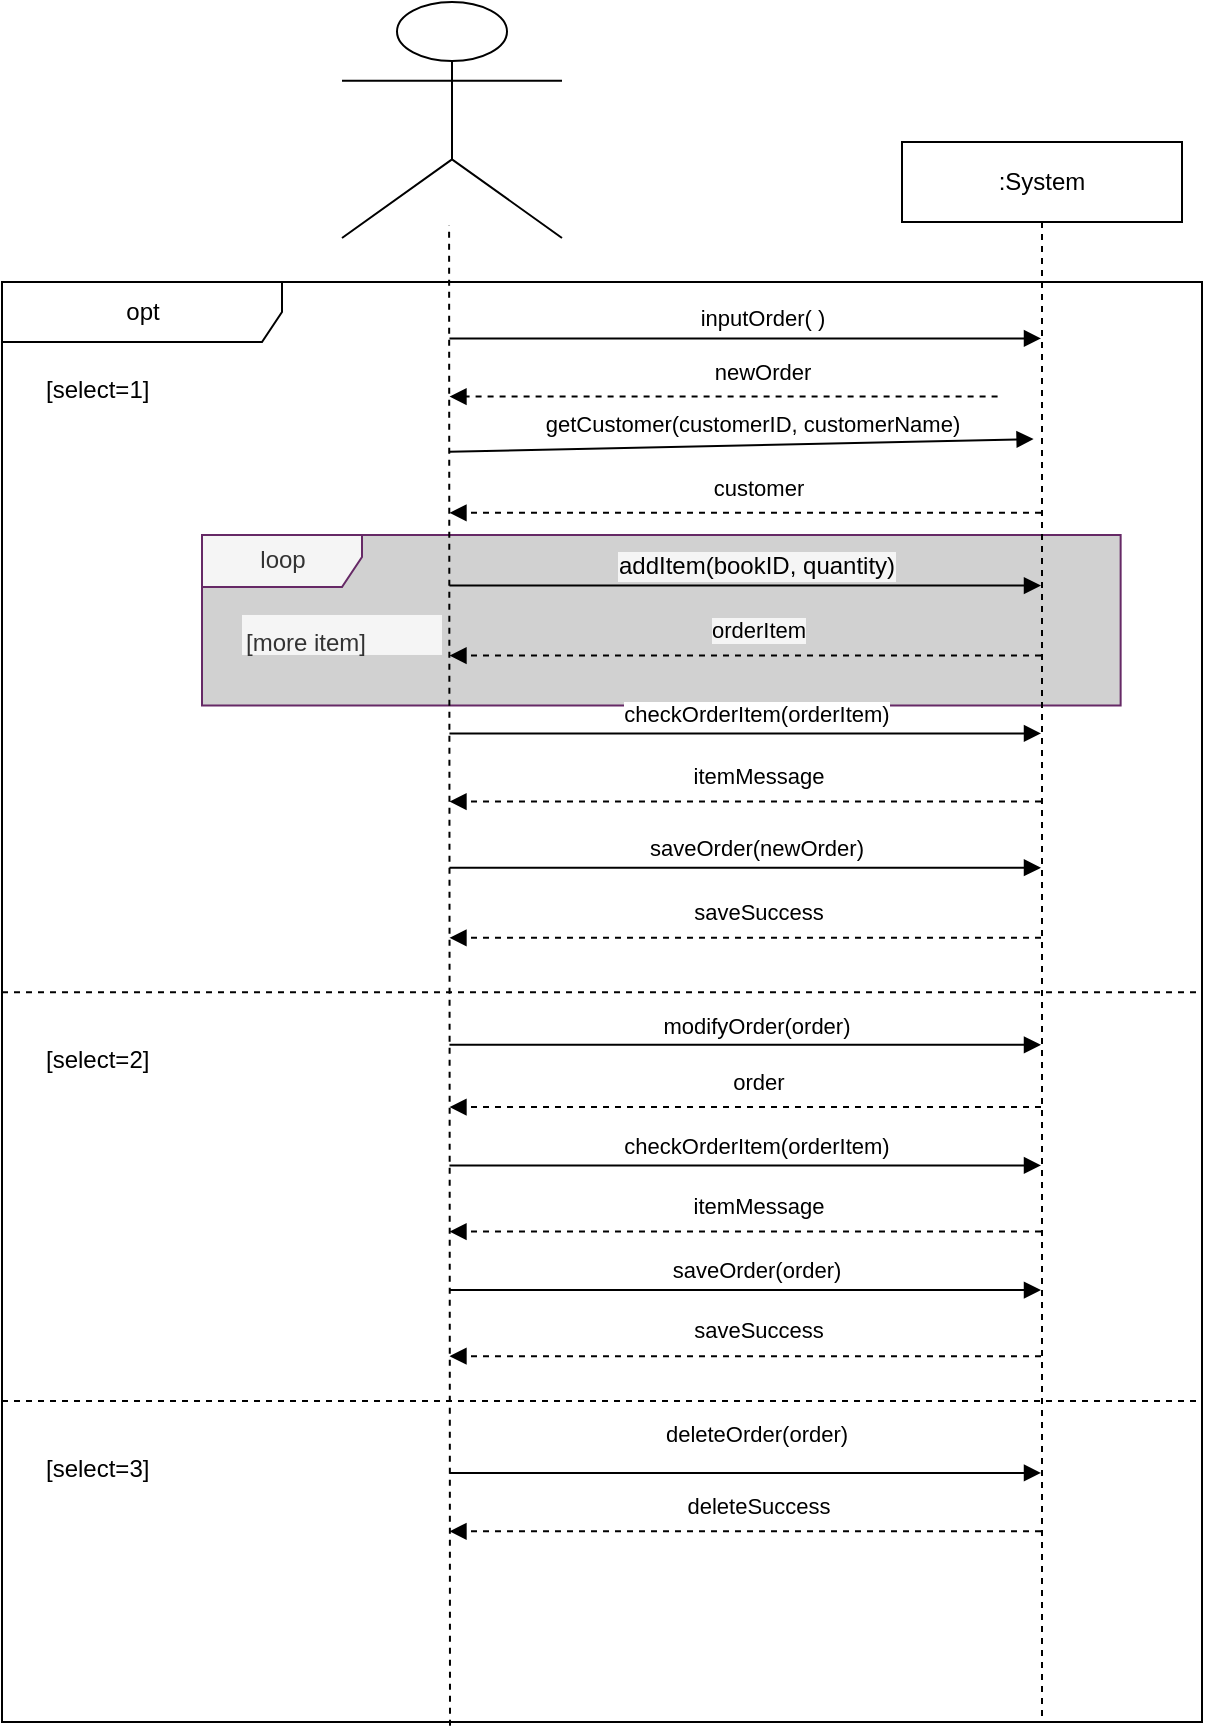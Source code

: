 <mxfile version="19.0.2" type="github">
  <diagram id="mJXMngCn8U6e5huGNDnx" name="第1頁">
    <mxGraphModel dx="1422" dy="762" grid="1" gridSize="10" guides="1" tooltips="1" connect="1" arrows="1" fold="1" page="1" pageScale="1" pageWidth="827" pageHeight="1169" math="0" shadow="0">
      <root>
        <mxCell id="0" />
        <mxCell id="1" parent="0" />
        <mxCell id="FuBq1wFrqD6DEQ1ZKTnT-1" value="opt" style="shape=umlFrame;tabWidth=110;tabHeight=30;tabPosition=left;html=1;boundedLbl=1;labelInHeader=1;width=140;height=30;swimlaneFillColor=none;" parent="1" vertex="1">
          <mxGeometry x="180" y="840" width="600" height="720" as="geometry" />
        </mxCell>
        <mxCell id="FuBq1wFrqD6DEQ1ZKTnT-2" value="loop" style="shape=umlFrame;tabWidth=110;tabHeight=30;tabPosition=left;html=1;boundedLbl=1;labelInHeader=1;width=80;height=26;fillColor=#f5f5f5;fontColor=#333333;strokeColor=#662966;swimlaneFillColor=#D1D1D1;" parent="FuBq1wFrqD6DEQ1ZKTnT-1" vertex="1">
          <mxGeometry x="100" y="126.491" width="459.32" height="85.274" as="geometry" />
        </mxCell>
        <mxCell id="FuBq1wFrqD6DEQ1ZKTnT-3" value="[more item]" style="text;fillColor=#f5f5f5;fontColor=#333333;strokeColor=none;" parent="FuBq1wFrqD6DEQ1ZKTnT-2" vertex="1">
          <mxGeometry width="100" height="20" relative="1" as="geometry">
            <mxPoint x="20" y="40" as="offset" />
          </mxGeometry>
        </mxCell>
        <mxCell id="FuBq1wFrqD6DEQ1ZKTnT-4" value="[select=1]" style="text" parent="FuBq1wFrqD6DEQ1ZKTnT-1" vertex="1">
          <mxGeometry width="100" height="20" relative="1" as="geometry">
            <mxPoint x="20" y="40" as="offset" />
          </mxGeometry>
        </mxCell>
        <mxCell id="FuBq1wFrqD6DEQ1ZKTnT-5" value="[select=2]" style="line;strokeWidth=1;dashed=1;labelPosition=center;verticalLabelPosition=bottom;align=left;verticalAlign=top;spacingLeft=20;spacingTop=15;" parent="FuBq1wFrqD6DEQ1ZKTnT-1" vertex="1">
          <mxGeometry y="350.27" width="600" height="9.73" as="geometry" />
        </mxCell>
        <mxCell id="FuBq1wFrqD6DEQ1ZKTnT-6" value="[select=3]" style="line;strokeWidth=1;dashed=1;labelPosition=center;verticalLabelPosition=bottom;align=left;verticalAlign=top;spacingLeft=20;spacingTop=15;" parent="FuBq1wFrqD6DEQ1ZKTnT-1" vertex="1">
          <mxGeometry y="554.595" width="600" height="9.73" as="geometry" />
        </mxCell>
        <mxCell id="FuBq1wFrqD6DEQ1ZKTnT-7" value="" style="endArrow=none;startArrow=none;endFill=0;startFill=0;endSize=8;html=1;verticalAlign=bottom;dashed=1;labelBackgroundColor=none;rounded=0;" parent="FuBq1wFrqD6DEQ1ZKTnT-1" edge="1">
          <mxGeometry x="-0.5" y="50" width="160" relative="1" as="geometry">
            <mxPoint x="224" y="721.925" as="sourcePoint" />
            <mxPoint x="223.552" y="-28.235" as="targetPoint" />
            <mxPoint as="offset" />
          </mxGeometry>
        </mxCell>
        <mxCell id="FuBq1wFrqD6DEQ1ZKTnT-8" value="" style="html=1;verticalAlign=bottom;labelBackgroundColor=none;endArrow=block;endFill=1;rounded=0;" parent="FuBq1wFrqD6DEQ1ZKTnT-1" target="FuBq1wFrqD6DEQ1ZKTnT-45" edge="1">
          <mxGeometry width="160" relative="1" as="geometry">
            <mxPoint x="223.729" y="28.216" as="sourcePoint" />
            <mxPoint x="497.797" y="27.758" as="targetPoint" />
          </mxGeometry>
        </mxCell>
        <mxCell id="FuBq1wFrqD6DEQ1ZKTnT-9" value="inputOrder( )" style="edgeLabel;html=1;align=center;verticalAlign=middle;resizable=0;points=[];" parent="FuBq1wFrqD6DEQ1ZKTnT-8" vertex="1" connectable="0">
          <mxGeometry x="0.15" y="4" relative="1" as="geometry">
            <mxPoint x="-14" y="-6" as="offset" />
          </mxGeometry>
        </mxCell>
        <mxCell id="FuBq1wFrqD6DEQ1ZKTnT-10" value="" style="html=1;verticalAlign=bottom;labelBackgroundColor=none;endArrow=block;endFill=1;dashed=1;rounded=0;" parent="FuBq1wFrqD6DEQ1ZKTnT-1" edge="1">
          <mxGeometry width="160" relative="1" as="geometry">
            <mxPoint x="497.797" y="57.272" as="sourcePoint" />
            <mxPoint x="223.729" y="57.272" as="targetPoint" />
          </mxGeometry>
        </mxCell>
        <mxCell id="FuBq1wFrqD6DEQ1ZKTnT-11" value="newOrder" style="edgeLabel;html=1;align=center;verticalAlign=middle;resizable=0;points=[];" parent="FuBq1wFrqD6DEQ1ZKTnT-10" vertex="1" connectable="0">
          <mxGeometry x="-0.128" relative="1" as="geometry">
            <mxPoint x="1" y="-13" as="offset" />
          </mxGeometry>
        </mxCell>
        <mxCell id="FuBq1wFrqD6DEQ1ZKTnT-12" value="" style="html=1;verticalAlign=bottom;labelBackgroundColor=none;endArrow=block;endFill=1;rounded=0;entryX=0.47;entryY=0.188;entryDx=0;entryDy=0;entryPerimeter=0;" parent="FuBq1wFrqD6DEQ1ZKTnT-1" target="FuBq1wFrqD6DEQ1ZKTnT-45" edge="1">
          <mxGeometry width="160" relative="1" as="geometry">
            <mxPoint x="223.729" y="84.935" as="sourcePoint" />
            <mxPoint x="497.797" y="84.935" as="targetPoint" />
          </mxGeometry>
        </mxCell>
        <mxCell id="FuBq1wFrqD6DEQ1ZKTnT-13" value="getCustomer(customerID, customerName)" style="edgeLabel;html=1;align=center;verticalAlign=middle;resizable=0;points=[];" parent="FuBq1wFrqD6DEQ1ZKTnT-12" vertex="1" connectable="0">
          <mxGeometry x="0.15" y="4" relative="1" as="geometry">
            <mxPoint x="-17" y="-6" as="offset" />
          </mxGeometry>
        </mxCell>
        <mxCell id="FuBq1wFrqD6DEQ1ZKTnT-14" value="" style="html=1;verticalAlign=bottom;labelBackgroundColor=none;endArrow=block;endFill=1;dashed=1;rounded=0;" parent="FuBq1wFrqD6DEQ1ZKTnT-1" source="FuBq1wFrqD6DEQ1ZKTnT-45" edge="1">
          <mxGeometry width="160" relative="1" as="geometry">
            <mxPoint x="497.797" y="115.421" as="sourcePoint" />
            <mxPoint x="223.729" y="115.421" as="targetPoint" />
          </mxGeometry>
        </mxCell>
        <mxCell id="FuBq1wFrqD6DEQ1ZKTnT-15" value="customer" style="edgeLabel;html=1;align=center;verticalAlign=middle;resizable=0;points=[];fontSize=11;" parent="FuBq1wFrqD6DEQ1ZKTnT-14" vertex="1" connectable="0">
          <mxGeometry x="-0.128" relative="1" as="geometry">
            <mxPoint x="-13" y="-13" as="offset" />
          </mxGeometry>
        </mxCell>
        <mxCell id="FuBq1wFrqD6DEQ1ZKTnT-16" value="" style="html=1;verticalAlign=bottom;labelBackgroundColor=none;endArrow=block;endFill=1;rounded=0;" parent="FuBq1wFrqD6DEQ1ZKTnT-1" target="FuBq1wFrqD6DEQ1ZKTnT-45" edge="1">
          <mxGeometry width="160" relative="1" as="geometry">
            <mxPoint x="223.729" y="151.788" as="sourcePoint" />
            <mxPoint x="497.797" y="151.788" as="targetPoint" />
          </mxGeometry>
        </mxCell>
        <mxCell id="FuBq1wFrqD6DEQ1ZKTnT-17" value="addItem(bookID, quantity)" style="edgeLabel;html=1;align=center;verticalAlign=middle;resizable=0;points=[];labelBackgroundColor=#F5F5F5;fontSize=12;" parent="FuBq1wFrqD6DEQ1ZKTnT-16" vertex="1" connectable="0">
          <mxGeometry x="0.15" y="4" relative="1" as="geometry">
            <mxPoint x="-17" y="-6" as="offset" />
          </mxGeometry>
        </mxCell>
        <mxCell id="FuBq1wFrqD6DEQ1ZKTnT-18" value="" style="html=1;verticalAlign=bottom;labelBackgroundColor=none;endArrow=block;endFill=1;dashed=1;rounded=0;" parent="FuBq1wFrqD6DEQ1ZKTnT-1" source="FuBq1wFrqD6DEQ1ZKTnT-45" edge="1">
          <mxGeometry width="160" relative="1" as="geometry">
            <mxPoint x="497.797" y="186.808" as="sourcePoint" />
            <mxPoint x="223.729" y="186.808" as="targetPoint" />
          </mxGeometry>
        </mxCell>
        <mxCell id="FuBq1wFrqD6DEQ1ZKTnT-19" value="orderItem" style="edgeLabel;html=1;align=center;verticalAlign=middle;resizable=0;points=[];labelBackgroundColor=#F5F5F5;" parent="FuBq1wFrqD6DEQ1ZKTnT-18" vertex="1" connectable="0">
          <mxGeometry x="-0.128" relative="1" as="geometry">
            <mxPoint x="-13" y="-13" as="offset" />
          </mxGeometry>
        </mxCell>
        <mxCell id="FuBq1wFrqD6DEQ1ZKTnT-20" value="" style="html=1;verticalAlign=bottom;labelBackgroundColor=none;endArrow=block;endFill=1;rounded=0;" parent="FuBq1wFrqD6DEQ1ZKTnT-1" target="FuBq1wFrqD6DEQ1ZKTnT-45" edge="1">
          <mxGeometry width="160" relative="1" as="geometry">
            <mxPoint x="223.729" y="225.734" as="sourcePoint" />
            <mxPoint x="497.797" y="225.734" as="targetPoint" />
          </mxGeometry>
        </mxCell>
        <mxCell id="FuBq1wFrqD6DEQ1ZKTnT-21" value="checkOrderItem(orderItem)" style="edgeLabel;html=1;align=center;verticalAlign=middle;resizable=0;points=[];" parent="FuBq1wFrqD6DEQ1ZKTnT-20" vertex="1" connectable="0">
          <mxGeometry x="0.15" y="4" relative="1" as="geometry">
            <mxPoint x="-17" y="-6" as="offset" />
          </mxGeometry>
        </mxCell>
        <mxCell id="FuBq1wFrqD6DEQ1ZKTnT-22" value="" style="html=1;verticalAlign=bottom;labelBackgroundColor=none;endArrow=block;endFill=1;dashed=1;rounded=0;" parent="FuBq1wFrqD6DEQ1ZKTnT-1" source="FuBq1wFrqD6DEQ1ZKTnT-45" edge="1">
          <mxGeometry width="160" relative="1" as="geometry">
            <mxPoint x="497.797" y="259.781" as="sourcePoint" />
            <mxPoint x="223.729" y="259.781" as="targetPoint" />
          </mxGeometry>
        </mxCell>
        <mxCell id="FuBq1wFrqD6DEQ1ZKTnT-23" value="itemMessage" style="edgeLabel;html=1;align=center;verticalAlign=middle;resizable=0;points=[];" parent="FuBq1wFrqD6DEQ1ZKTnT-22" vertex="1" connectable="0">
          <mxGeometry x="-0.128" relative="1" as="geometry">
            <mxPoint x="-13" y="-13" as="offset" />
          </mxGeometry>
        </mxCell>
        <mxCell id="FuBq1wFrqD6DEQ1ZKTnT-24" value="" style="html=1;verticalAlign=bottom;labelBackgroundColor=none;endArrow=block;endFill=1;rounded=0;" parent="FuBq1wFrqD6DEQ1ZKTnT-1" target="FuBq1wFrqD6DEQ1ZKTnT-45" edge="1">
          <mxGeometry width="160" relative="1" as="geometry">
            <mxPoint x="223.729" y="292.869" as="sourcePoint" />
            <mxPoint x="497.797" y="292.869" as="targetPoint" />
          </mxGeometry>
        </mxCell>
        <mxCell id="FuBq1wFrqD6DEQ1ZKTnT-25" value="saveOrder(newOrder)" style="edgeLabel;html=1;align=center;verticalAlign=middle;resizable=0;points=[];" parent="FuBq1wFrqD6DEQ1ZKTnT-24" vertex="1" connectable="0">
          <mxGeometry x="0.15" y="4" relative="1" as="geometry">
            <mxPoint x="-17" y="-6" as="offset" />
          </mxGeometry>
        </mxCell>
        <mxCell id="FuBq1wFrqD6DEQ1ZKTnT-26" value="" style="html=1;verticalAlign=bottom;labelBackgroundColor=none;endArrow=block;endFill=1;dashed=1;rounded=0;" parent="FuBq1wFrqD6DEQ1ZKTnT-1" source="FuBq1wFrqD6DEQ1ZKTnT-45" edge="1">
          <mxGeometry width="160" relative="1" as="geometry">
            <mxPoint x="497.797" y="327.889" as="sourcePoint" />
            <mxPoint x="223.729" y="327.889" as="targetPoint" />
          </mxGeometry>
        </mxCell>
        <mxCell id="FuBq1wFrqD6DEQ1ZKTnT-27" value="saveSuccess" style="edgeLabel;html=1;align=center;verticalAlign=middle;resizable=0;points=[];" parent="FuBq1wFrqD6DEQ1ZKTnT-26" vertex="1" connectable="0">
          <mxGeometry x="-0.128" relative="1" as="geometry">
            <mxPoint x="-13" y="-13" as="offset" />
          </mxGeometry>
        </mxCell>
        <mxCell id="FuBq1wFrqD6DEQ1ZKTnT-28" value="" style="html=1;verticalAlign=bottom;labelBackgroundColor=none;endArrow=block;endFill=1;rounded=0;" parent="FuBq1wFrqD6DEQ1ZKTnT-1" target="FuBq1wFrqD6DEQ1ZKTnT-45" edge="1">
          <mxGeometry width="160" relative="1" as="geometry">
            <mxPoint x="223.729" y="381.409" as="sourcePoint" />
            <mxPoint x="497.797" y="381.409" as="targetPoint" />
          </mxGeometry>
        </mxCell>
        <mxCell id="FuBq1wFrqD6DEQ1ZKTnT-29" value="modifyOrder(order)" style="edgeLabel;html=1;align=center;verticalAlign=middle;resizable=0;points=[];" parent="FuBq1wFrqD6DEQ1ZKTnT-28" vertex="1" connectable="0">
          <mxGeometry x="0.15" y="4" relative="1" as="geometry">
            <mxPoint x="-17" y="-6" as="offset" />
          </mxGeometry>
        </mxCell>
        <mxCell id="FuBq1wFrqD6DEQ1ZKTnT-30" value="" style="html=1;verticalAlign=bottom;labelBackgroundColor=none;endArrow=block;endFill=1;dashed=1;rounded=0;" parent="FuBq1wFrqD6DEQ1ZKTnT-1" source="FuBq1wFrqD6DEQ1ZKTnT-45" edge="1">
          <mxGeometry width="160" relative="1" as="geometry">
            <mxPoint x="497.797" y="412.538" as="sourcePoint" />
            <mxPoint x="223.729" y="412.538" as="targetPoint" />
          </mxGeometry>
        </mxCell>
        <mxCell id="FuBq1wFrqD6DEQ1ZKTnT-31" value="order" style="edgeLabel;html=1;align=center;verticalAlign=middle;resizable=0;points=[];" parent="FuBq1wFrqD6DEQ1ZKTnT-30" vertex="1" connectable="0">
          <mxGeometry x="-0.128" relative="1" as="geometry">
            <mxPoint x="-13" y="-13" as="offset" />
          </mxGeometry>
        </mxCell>
        <mxCell id="FuBq1wFrqD6DEQ1ZKTnT-32" value="" style="html=1;verticalAlign=bottom;labelBackgroundColor=none;endArrow=block;endFill=1;rounded=0;" parent="FuBq1wFrqD6DEQ1ZKTnT-1" target="FuBq1wFrqD6DEQ1ZKTnT-45" edge="1">
          <mxGeometry width="160" relative="1" as="geometry">
            <mxPoint x="223.729" y="441.734" as="sourcePoint" />
            <mxPoint x="497.797" y="441.734" as="targetPoint" />
          </mxGeometry>
        </mxCell>
        <mxCell id="FuBq1wFrqD6DEQ1ZKTnT-33" value="checkOrderItem(orderItem)" style="edgeLabel;html=1;align=center;verticalAlign=middle;resizable=0;points=[];" parent="FuBq1wFrqD6DEQ1ZKTnT-32" vertex="1" connectable="0">
          <mxGeometry x="0.15" y="4" relative="1" as="geometry">
            <mxPoint x="-17" y="-6" as="offset" />
          </mxGeometry>
        </mxCell>
        <mxCell id="FuBq1wFrqD6DEQ1ZKTnT-34" value="" style="html=1;verticalAlign=bottom;labelBackgroundColor=none;endArrow=block;endFill=1;dashed=1;rounded=0;" parent="FuBq1wFrqD6DEQ1ZKTnT-1" source="FuBq1wFrqD6DEQ1ZKTnT-45" edge="1">
          <mxGeometry width="160" relative="1" as="geometry">
            <mxPoint x="497.797" y="474.808" as="sourcePoint" />
            <mxPoint x="223.729" y="474.808" as="targetPoint" />
          </mxGeometry>
        </mxCell>
        <mxCell id="FuBq1wFrqD6DEQ1ZKTnT-35" value="itemMessage" style="edgeLabel;html=1;align=center;verticalAlign=middle;resizable=0;points=[];" parent="FuBq1wFrqD6DEQ1ZKTnT-34" vertex="1" connectable="0">
          <mxGeometry x="-0.128" relative="1" as="geometry">
            <mxPoint x="-13" y="-13" as="offset" />
          </mxGeometry>
        </mxCell>
        <mxCell id="FuBq1wFrqD6DEQ1ZKTnT-36" value="" style="html=1;verticalAlign=bottom;labelBackgroundColor=none;endArrow=block;endFill=1;rounded=0;" parent="FuBq1wFrqD6DEQ1ZKTnT-1" target="FuBq1wFrqD6DEQ1ZKTnT-45" edge="1">
          <mxGeometry width="160" relative="1" as="geometry">
            <mxPoint x="223.729" y="504.004" as="sourcePoint" />
            <mxPoint x="497.797" y="504.004" as="targetPoint" />
          </mxGeometry>
        </mxCell>
        <mxCell id="FuBq1wFrqD6DEQ1ZKTnT-37" value="saveOrder(order)" style="edgeLabel;html=1;align=center;verticalAlign=middle;resizable=0;points=[];" parent="FuBq1wFrqD6DEQ1ZKTnT-36" vertex="1" connectable="0">
          <mxGeometry x="0.15" y="4" relative="1" as="geometry">
            <mxPoint x="-17" y="-6" as="offset" />
          </mxGeometry>
        </mxCell>
        <mxCell id="FuBq1wFrqD6DEQ1ZKTnT-38" value="" style="html=1;verticalAlign=bottom;labelBackgroundColor=none;endArrow=block;endFill=1;dashed=1;rounded=0;" parent="FuBq1wFrqD6DEQ1ZKTnT-1" source="FuBq1wFrqD6DEQ1ZKTnT-45" edge="1">
          <mxGeometry width="160" relative="1" as="geometry">
            <mxPoint x="497.797" y="537.079" as="sourcePoint" />
            <mxPoint x="223.729" y="537.079" as="targetPoint" />
          </mxGeometry>
        </mxCell>
        <mxCell id="FuBq1wFrqD6DEQ1ZKTnT-39" value="saveSuccess" style="edgeLabel;html=1;align=center;verticalAlign=middle;resizable=0;points=[];" parent="FuBq1wFrqD6DEQ1ZKTnT-38" vertex="1" connectable="0">
          <mxGeometry x="-0.128" relative="1" as="geometry">
            <mxPoint x="-13" y="-13" as="offset" />
          </mxGeometry>
        </mxCell>
        <mxCell id="FuBq1wFrqD6DEQ1ZKTnT-40" value="" style="html=1;verticalAlign=bottom;labelBackgroundColor=none;endArrow=block;endFill=1;rounded=0;" parent="FuBq1wFrqD6DEQ1ZKTnT-1" target="FuBq1wFrqD6DEQ1ZKTnT-45" edge="1">
          <mxGeometry width="160" relative="1" as="geometry">
            <mxPoint x="223.729" y="595.463" as="sourcePoint" />
            <mxPoint x="497.797" y="595.463" as="targetPoint" />
          </mxGeometry>
        </mxCell>
        <mxCell id="FuBq1wFrqD6DEQ1ZKTnT-41" value="deleteOrder(order)" style="edgeLabel;html=1;align=center;verticalAlign=middle;resizable=0;points=[];" parent="FuBq1wFrqD6DEQ1ZKTnT-40" vertex="1" connectable="0">
          <mxGeometry x="0.15" y="4" relative="1" as="geometry">
            <mxPoint x="-17" y="-16" as="offset" />
          </mxGeometry>
        </mxCell>
        <mxCell id="FuBq1wFrqD6DEQ1ZKTnT-42" value="" style="html=1;verticalAlign=bottom;labelBackgroundColor=none;endArrow=block;endFill=1;dashed=1;rounded=0;" parent="FuBq1wFrqD6DEQ1ZKTnT-1" source="FuBq1wFrqD6DEQ1ZKTnT-45" edge="1">
          <mxGeometry width="160" relative="1" as="geometry">
            <mxPoint x="497.797" y="624.646" as="sourcePoint" />
            <mxPoint x="223.729" y="624.646" as="targetPoint" />
          </mxGeometry>
        </mxCell>
        <mxCell id="FuBq1wFrqD6DEQ1ZKTnT-43" value="deleteSuccess" style="edgeLabel;html=1;align=center;verticalAlign=middle;resizable=0;points=[];" parent="FuBq1wFrqD6DEQ1ZKTnT-42" vertex="1" connectable="0">
          <mxGeometry x="-0.128" relative="1" as="geometry">
            <mxPoint x="-13" y="-13" as="offset" />
          </mxGeometry>
        </mxCell>
        <mxCell id="FuBq1wFrqD6DEQ1ZKTnT-44" value="" style="shape=umlActor;verticalLabelPosition=bottom;verticalAlign=top;html=1;" parent="1" vertex="1">
          <mxGeometry x="350" y="700" width="110" height="118" as="geometry" />
        </mxCell>
        <mxCell id="FuBq1wFrqD6DEQ1ZKTnT-45" value=":System" style="shape=umlLifeline;perimeter=lifelinePerimeter;whiteSpace=wrap;html=1;container=1;collapsible=0;recursiveResize=0;outlineConnect=0;" parent="1" vertex="1">
          <mxGeometry x="630" y="770" width="140" height="790" as="geometry" />
        </mxCell>
      </root>
    </mxGraphModel>
  </diagram>
</mxfile>
